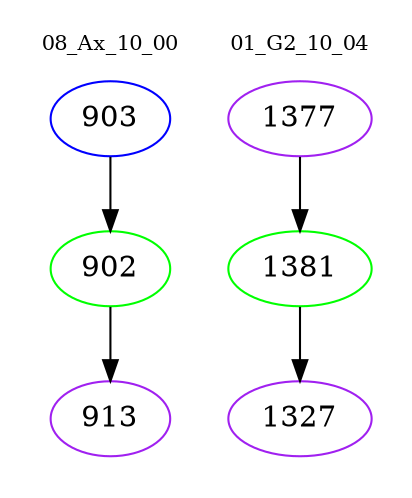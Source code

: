 digraph{
subgraph cluster_0 {
color = white
label = "08_Ax_10_00";
fontsize=10;
T0_903 [label="903", color="blue"]
T0_903 -> T0_902 [color="black"]
T0_902 [label="902", color="green"]
T0_902 -> T0_913 [color="black"]
T0_913 [label="913", color="purple"]
}
subgraph cluster_1 {
color = white
label = "01_G2_10_04";
fontsize=10;
T1_1377 [label="1377", color="purple"]
T1_1377 -> T1_1381 [color="black"]
T1_1381 [label="1381", color="green"]
T1_1381 -> T1_1327 [color="black"]
T1_1327 [label="1327", color="purple"]
}
}
